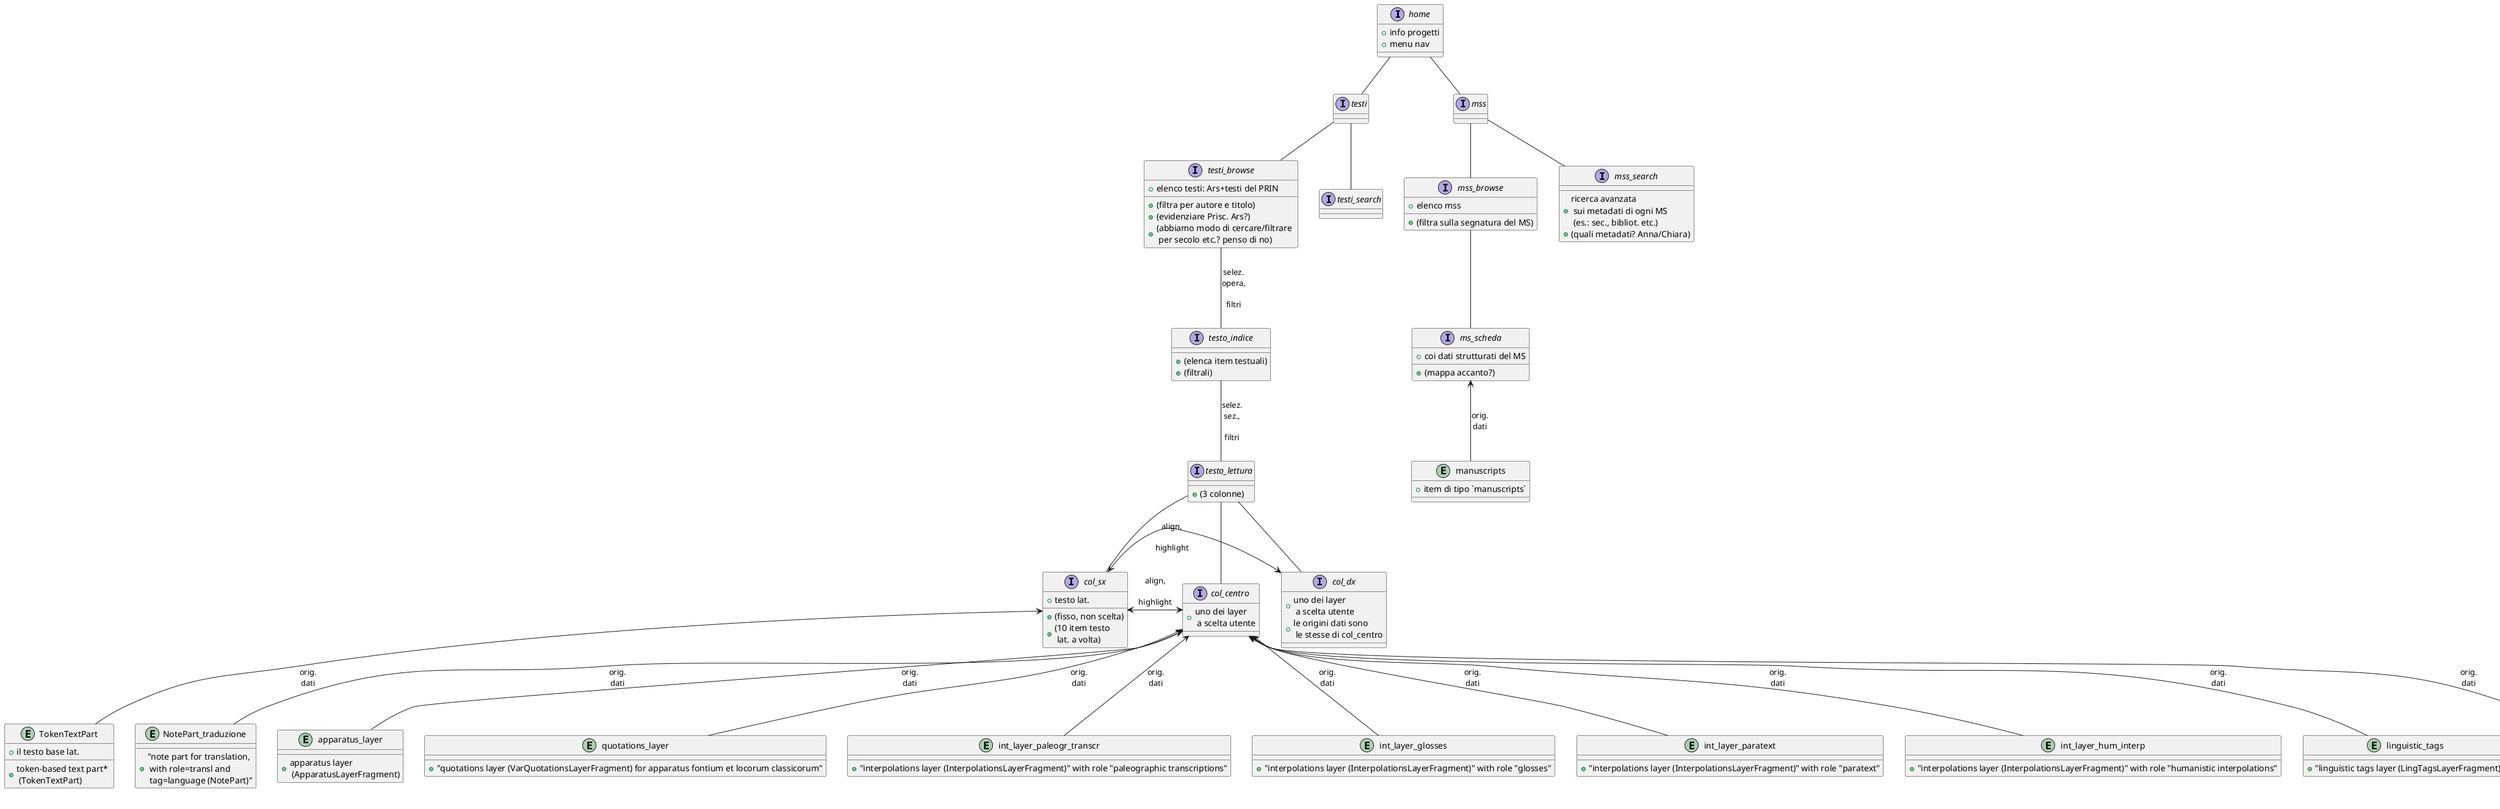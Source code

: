 @startuml

skinparam maxMessageSize 5

''''''''
' HOME '
''''''''

interface home {
    + info progetti
    + menu nav
}

home -- testi
interface testi {
}

home -- mss
interface mss {
}



''''''''''''''''
' TESTI_BROWSE '
''''''''''''''''

testi -- testi_browse

interface testi_browse {
     + elenco testi: Ars+testi del PRIN
     + (filtra per autore e titolo)
     + (evidenziare Prisc. Ars?)
     + (abbiamo modo di cercare/filtrare \n per secolo etc.? penso di no)
}


testi_browse -- testo_indice: selez. opera, \n filtri
interface testo_indice {
     + (elenca item testuali)
     + (filtrali)
}

testo_indice -- testo_lettura : selez. sez., \n filtri



'''''''''''''''''
' TESTO_LETTURA '
'''''''''''''''''

interface testo_lettura {
    + (3 colonne)
}

testo_lettura -- col_sx
testo_lettura -- col_centro
testo_lettura -- col_dx



interface col_sx {
    + testo lat.
    + (fisso, non scelta)
    + (10 item testo \n lat. a volta)
}

entity TokenTextPart {
    + token-based text part* \n (TokenTextPart)
    + il testo base lat.
}
TokenTextPart -up-> col_sx : orig. dati



interface col_centro {
    + uno dei layer \n a scelta utente
}

interface col_dx {
    + uno dei layer \n a scelta utente
    + le origini dati sono \n le stesse di col_centro
}

col_sx <-> col_centro : align, \n highlight
col_sx <->  col_dx : align, \n highlight


''''''''''''''''''''''''''''
' ORIG. DATI: NOTE/TRADUZ. '
''''''''''''''''''''''''''''

entity NotePart_generica {
    + "note part for \n generic notes  (NotePart)"
    + non la usiamo, \n ma è nel modello; la inserirei \n lo stesso: non comporta \n quasi lavoro in più
}
NotePart_generica -up-> col_centro : orig. dati

entity NotePart_traduzione {
    + "note part for translation, \n with role=transl and \n tag=language (NotePart)"
}
NotePart_traduzione -up-> col_centro : orig. dati


'''''''''''''''''''''
' ORIG. DATI: LAYER '
'''''''''''''''''''''
 
entity apparatus_layer {
    + apparatus layer \n (ApparatusLayerFragment)
}
apparatus_layer -up-> col_centro : orig. dati


entity quotations_layer {
    + "quotations layer (VarQuotationsLayerFragment) for apparatus fontium et locorum classicorum"
}
quotations_layer -up-> col_centro : orig. dati


entity int_layer_paleogr_transcr {
    + "interpolations layer (InterpolationsLayerFragment)" with role "paleographic transcriptions"
}
int_layer_paleogr_transcr -up-> col_centro : orig. dati


entity int_layer_glosses {
    + "interpolations layer (InterpolationsLayerFragment)" with role "glosses"
}
int_layer_glosses -up-> col_centro : orig. dati


entity int_layer_paratext {
    + "interpolations layer (InterpolationsLayerFragment)" with role "paratext"
}
int_layer_paratext -up-> col_centro : orig. dati


entity int_layer_hum_interp {
    + "interpolations layer (InterpolationsLayerFragment)" with role "humanistic interpolations"
}
int_layer_hum_interp -up-> col_centro : orig. dati


entity linguistic_tags {
    + "linguistic tags layer (LingTagsLayerFragment)"
}
linguistic_tags -up-> col_centro : orig. dati







''''''''''''''''
' TESTI_SEARCH '
''''''''''''''''

testi -- testi_search
interface testi_search {
}


'''''''
' MSS '
'''''''

mss -- mss_browse
interface mss_browse {
    + elenco mss
    + (filtra sulla segnatura del MS)
}

mss_browse -- ms_scheda
interface ms_scheda {
    + coi dati strutturati del MS
    + (mappa accanto?)
}


entity manuscripts {
    + item di tipo `manuscripts`
}
manuscripts -up-> ms_scheda : orig. dati

mss -- mss_search
interface mss_search {
    + ricerca avanzata \n sui metadati di ogni MS \n (es.: sec., bibliot. etc.)
    + (quali metadati? Anna/Chiara)
}
    

@enduml
